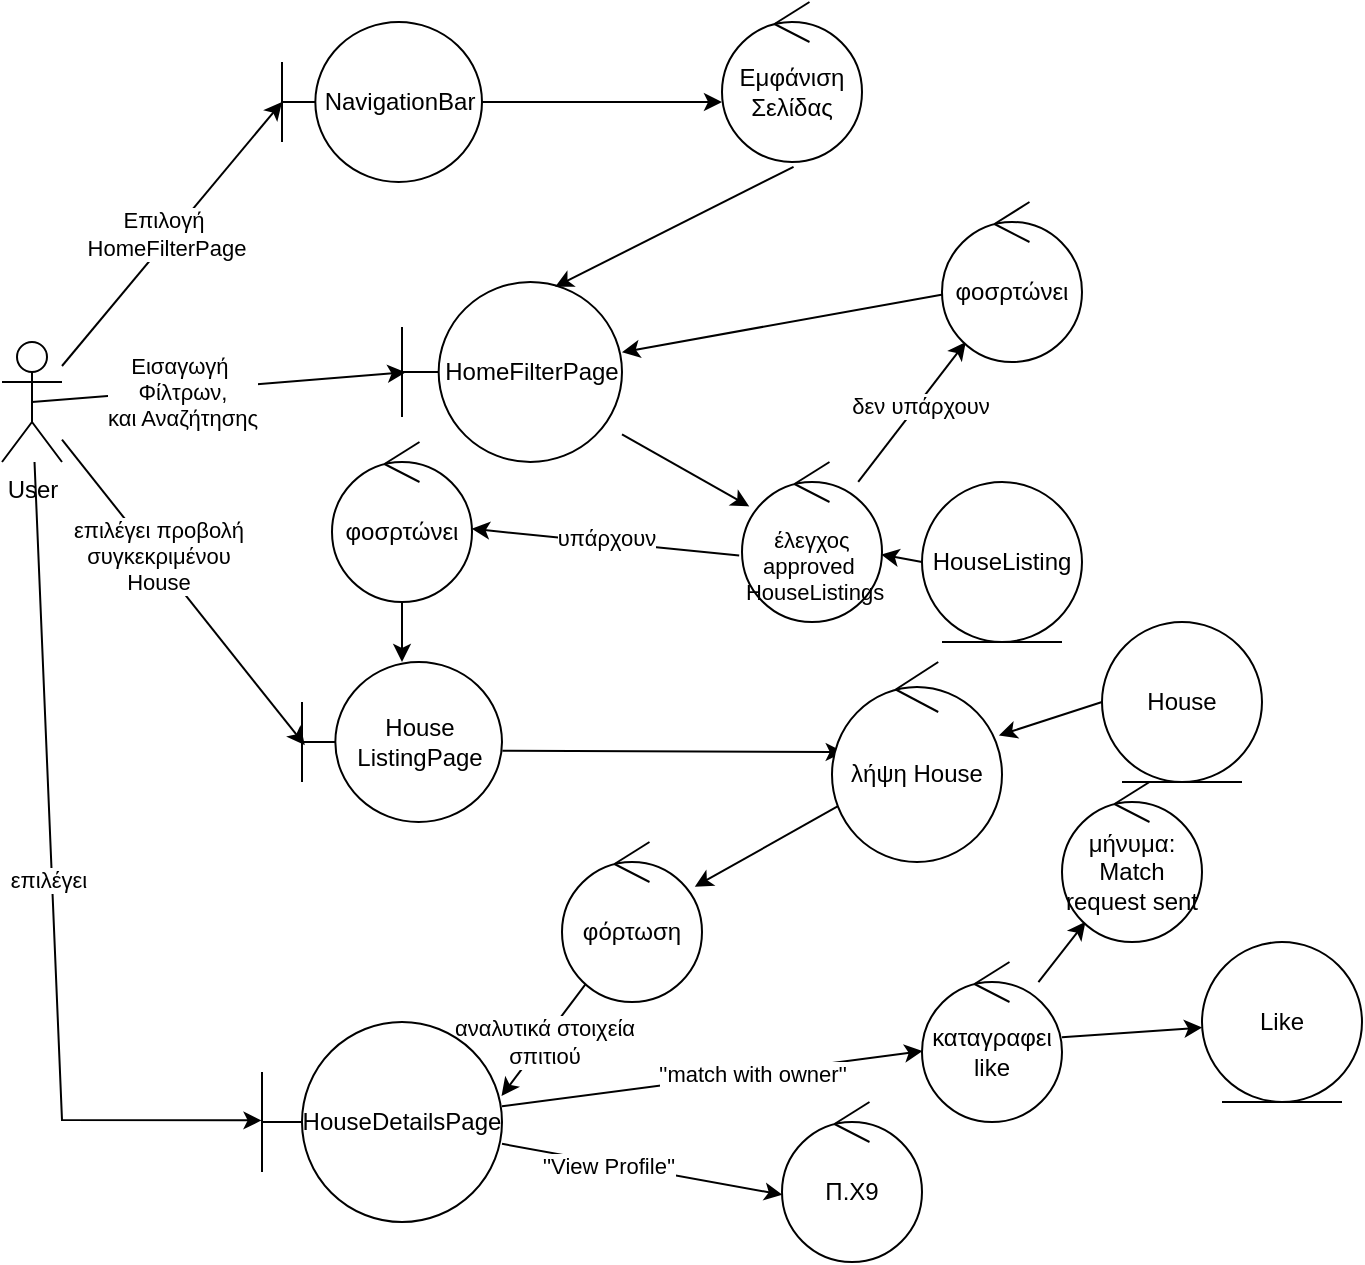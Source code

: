 <mxfile version="27.0.2">
  <diagram name="Page-1" id="KWWoUNK9eB_WrfMmx4_L">
    <mxGraphModel dx="574" dy="717" grid="1" gridSize="10" guides="1" tooltips="1" connect="1" arrows="1" fold="1" page="1" pageScale="1" pageWidth="850" pageHeight="1100" math="0" shadow="0">
      <root>
        <mxCell id="0" />
        <mxCell id="1" parent="0" />
        <mxCell id="3L3tTE2W2Cg_F21fLDMk-1" value="User&lt;div&gt;&lt;br&gt;&lt;/div&gt;" style="shape=umlActor;verticalLabelPosition=bottom;verticalAlign=top;html=1;outlineConnect=0;" parent="1" vertex="1">
          <mxGeometry x="10" y="180" width="30" height="60" as="geometry" />
        </mxCell>
        <mxCell id="NGPRnN3K31xEpY0pnwu--2" value="NavigationBar" style="shape=umlBoundary;whiteSpace=wrap;html=1;" parent="1" vertex="1">
          <mxGeometry x="150" y="20" width="100" height="80" as="geometry" />
        </mxCell>
        <mxCell id="NGPRnN3K31xEpY0pnwu--3" value="" style="endArrow=classic;html=1;rounded=0;entryX=0;entryY=0.5;entryDx=0;entryDy=0;entryPerimeter=0;" parent="1" source="3L3tTE2W2Cg_F21fLDMk-1" target="NGPRnN3K31xEpY0pnwu--2" edge="1">
          <mxGeometry width="50" height="50" relative="1" as="geometry">
            <mxPoint x="140" y="230" as="sourcePoint" />
            <mxPoint x="190" y="180" as="targetPoint" />
          </mxGeometry>
        </mxCell>
        <mxCell id="NGPRnN3K31xEpY0pnwu--4" value="Eπιλογή&amp;nbsp;&lt;div&gt;HomeFilterPage&lt;/div&gt;" style="edgeLabel;html=1;align=center;verticalAlign=middle;resizable=0;points=[];" parent="NGPRnN3K31xEpY0pnwu--3" vertex="1" connectable="0">
          <mxGeometry x="-0.021" y="2" relative="1" as="geometry">
            <mxPoint as="offset" />
          </mxGeometry>
        </mxCell>
        <mxCell id="NGPRnN3K31xEpY0pnwu--5" value="" style="endArrow=classic;html=1;rounded=0;exitX=1;exitY=0.5;exitDx=0;exitDy=0;exitPerimeter=0;entryX=0;entryY=0.625;entryDx=0;entryDy=0;entryPerimeter=0;" parent="1" source="NGPRnN3K31xEpY0pnwu--2" target="NGPRnN3K31xEpY0pnwu--6" edge="1">
          <mxGeometry width="50" height="50" relative="1" as="geometry">
            <mxPoint x="330" y="140" as="sourcePoint" />
            <mxPoint x="350" y="60" as="targetPoint" />
          </mxGeometry>
        </mxCell>
        <mxCell id="NGPRnN3K31xEpY0pnwu--6" value="Εμφάνιση Σελίδας" style="ellipse;shape=umlControl;whiteSpace=wrap;html=1;" parent="1" vertex="1">
          <mxGeometry x="370" y="10" width="70" height="80" as="geometry" />
        </mxCell>
        <mxCell id="NGPRnN3K31xEpY0pnwu--17" value="" style="rounded=0;orthogonalLoop=1;jettySize=auto;html=1;" parent="1" source="NGPRnN3K31xEpY0pnwu--7" target="NGPRnN3K31xEpY0pnwu--16" edge="1">
          <mxGeometry relative="1" as="geometry" />
        </mxCell>
        <mxCell id="NGPRnN3K31xEpY0pnwu--7" value="HomeFilterPage" style="shape=umlBoundary;whiteSpace=wrap;html=1;" parent="1" vertex="1">
          <mxGeometry x="210" y="150" width="110" height="90" as="geometry" />
        </mxCell>
        <mxCell id="NGPRnN3K31xEpY0pnwu--9" value="" style="endArrow=classic;html=1;rounded=0;exitX=0.511;exitY=1.03;exitDx=0;exitDy=0;exitPerimeter=0;entryX=0.696;entryY=0.027;entryDx=0;entryDy=0;entryPerimeter=0;" parent="1" source="NGPRnN3K31xEpY0pnwu--6" target="NGPRnN3K31xEpY0pnwu--7" edge="1">
          <mxGeometry width="50" height="50" relative="1" as="geometry">
            <mxPoint x="330" y="240" as="sourcePoint" />
            <mxPoint x="380" y="190" as="targetPoint" />
          </mxGeometry>
        </mxCell>
        <mxCell id="NGPRnN3K31xEpY0pnwu--11" value="" style="endArrow=classic;html=1;rounded=0;exitX=0.5;exitY=0.5;exitDx=0;exitDy=0;exitPerimeter=0;entryX=0.016;entryY=0.502;entryDx=0;entryDy=0;entryPerimeter=0;" parent="1" source="3L3tTE2W2Cg_F21fLDMk-1" target="NGPRnN3K31xEpY0pnwu--7" edge="1">
          <mxGeometry width="50" height="50" relative="1" as="geometry">
            <mxPoint x="80" y="240" as="sourcePoint" />
            <mxPoint x="130" y="190" as="targetPoint" />
          </mxGeometry>
        </mxCell>
        <mxCell id="NGPRnN3K31xEpY0pnwu--12" value="Eισαγωγή&amp;nbsp;&lt;div&gt;Φίλτρων,&lt;/div&gt;&lt;div&gt;και Αναζήτησης&lt;/div&gt;" style="edgeLabel;html=1;align=center;verticalAlign=middle;resizable=0;points=[];" parent="NGPRnN3K31xEpY0pnwu--11" vertex="1" connectable="0">
          <mxGeometry x="0.101" y="-3" relative="1" as="geometry">
            <mxPoint x="-28" as="offset" />
          </mxGeometry>
        </mxCell>
        <mxCell id="NGPRnN3K31xEpY0pnwu--14" value="House&lt;div&gt;ListingPage&lt;/div&gt;" style="shape=umlBoundary;whiteSpace=wrap;html=1;" parent="1" vertex="1">
          <mxGeometry x="160" y="340" width="100" height="80" as="geometry" />
        </mxCell>
        <mxCell id="NGPRnN3K31xEpY0pnwu--16" value="&lt;div&gt;&lt;span style=&quot;font-size: 11px; text-wrap-mode: nowrap; background-color: rgb(18, 18, 18);&quot;&gt;&lt;br&gt;&lt;/span&gt;&lt;/div&gt;&lt;div style=&quot;font-size: 11px; text-wrap-mode: nowrap;&quot;&gt;έλεγχος&lt;/div&gt;&lt;div style=&quot;font-size: 11px; text-wrap-mode: nowrap;&quot;&gt;approved&amp;nbsp;&lt;/div&gt;&lt;div style=&quot;font-size: 11px; text-wrap-mode: nowrap;&quot;&gt;&amp;nbsp;HouseListings&lt;/div&gt;" style="ellipse;shape=umlControl;whiteSpace=wrap;html=1;" parent="1" vertex="1">
          <mxGeometry x="380" y="240" width="70" height="80" as="geometry" />
        </mxCell>
        <mxCell id="NGPRnN3K31xEpY0pnwu--18" value="" style="endArrow=classic;html=1;rounded=0;exitX=-0.02;exitY=0.585;exitDx=0;exitDy=0;exitPerimeter=0;" parent="1" source="NGPRnN3K31xEpY0pnwu--16" target="i4KT99NQuUx8Q2nTdB4a-22" edge="1">
          <mxGeometry width="50" height="50" relative="1" as="geometry">
            <mxPoint x="220" y="410" as="sourcePoint" />
            <mxPoint x="270" y="360" as="targetPoint" />
          </mxGeometry>
        </mxCell>
        <mxCell id="i4KT99NQuUx8Q2nTdB4a-19" value="υπάρχουν" style="edgeLabel;html=1;align=center;verticalAlign=middle;resizable=0;points=[];" vertex="1" connectable="0" parent="NGPRnN3K31xEpY0pnwu--18">
          <mxGeometry x="0.008" y="-2" relative="1" as="geometry">
            <mxPoint as="offset" />
          </mxGeometry>
        </mxCell>
        <mxCell id="NGPRnN3K31xEpY0pnwu--19" value="" style="endArrow=classic;html=1;rounded=0;entryX=0.014;entryY=0.52;entryDx=0;entryDy=0;entryPerimeter=0;" parent="1" source="3L3tTE2W2Cg_F21fLDMk-1" target="NGPRnN3K31xEpY0pnwu--14" edge="1">
          <mxGeometry width="50" height="50" relative="1" as="geometry">
            <mxPoint x="110" y="300" as="sourcePoint" />
            <mxPoint x="160" y="250" as="targetPoint" />
          </mxGeometry>
        </mxCell>
        <mxCell id="NGPRnN3K31xEpY0pnwu--25" value="&lt;div&gt;επιλέγει προβολή&lt;/div&gt;&lt;div&gt;συγκεκριμένου&lt;/div&gt;&lt;div&gt;House&lt;/div&gt;" style="edgeLabel;html=1;align=center;verticalAlign=middle;resizable=0;points=[];" parent="NGPRnN3K31xEpY0pnwu--19" vertex="1" connectable="0">
          <mxGeometry x="-0.231" y="1" relative="1" as="geometry">
            <mxPoint as="offset" />
          </mxGeometry>
        </mxCell>
        <mxCell id="NGPRnN3K31xEpY0pnwu--21" value="" style="endArrow=classic;html=1;rounded=0;exitX=1.002;exitY=0.555;exitDx=0;exitDy=0;exitPerimeter=0;entryX=0.069;entryY=0.45;entryDx=0;entryDy=0;entryPerimeter=0;" parent="1" source="NGPRnN3K31xEpY0pnwu--14" target="NGPRnN3K31xEpY0pnwu--22" edge="1">
          <mxGeometry width="50" height="50" relative="1" as="geometry">
            <mxPoint x="350" y="470" as="sourcePoint" />
            <mxPoint x="330" y="404" as="targetPoint" />
          </mxGeometry>
        </mxCell>
        <mxCell id="i4KT99NQuUx8Q2nTdB4a-16" style="edgeStyle=none;rounded=0;orthogonalLoop=1;jettySize=auto;html=1;" edge="1" parent="1" source="NGPRnN3K31xEpY0pnwu--16" target="i4KT99NQuUx8Q2nTdB4a-15">
          <mxGeometry relative="1" as="geometry" />
        </mxCell>
        <mxCell id="i4KT99NQuUx8Q2nTdB4a-17" value="δεν υπάρχουν" style="edgeLabel;html=1;align=center;verticalAlign=middle;resizable=0;points=[];" vertex="1" connectable="0" parent="i4KT99NQuUx8Q2nTdB4a-16">
          <mxGeometry x="0.096" y="-1" relative="1" as="geometry">
            <mxPoint as="offset" />
          </mxGeometry>
        </mxCell>
        <mxCell id="i4KT99NQuUx8Q2nTdB4a-21" style="edgeStyle=none;rounded=0;orthogonalLoop=1;jettySize=auto;html=1;" edge="1" parent="1" source="NGPRnN3K31xEpY0pnwu--22" target="i4KT99NQuUx8Q2nTdB4a-11">
          <mxGeometry relative="1" as="geometry" />
        </mxCell>
        <mxCell id="NGPRnN3K31xEpY0pnwu--22" value="λήψη House" style="ellipse;shape=umlControl;whiteSpace=wrap;html=1;" parent="1" vertex="1">
          <mxGeometry x="425" y="340" width="85" height="100" as="geometry" />
        </mxCell>
        <mxCell id="NGPRnN3K31xEpY0pnwu--23" value="" style="endArrow=classic;html=1;rounded=0;entryX=0.998;entryY=0.37;entryDx=0;entryDy=0;entryPerimeter=0;" parent="1" source="i4KT99NQuUx8Q2nTdB4a-11" target="NGPRnN3K31xEpY0pnwu--28" edge="1">
          <mxGeometry width="50" height="50" relative="1" as="geometry">
            <mxPoint x="270" y="580" as="sourcePoint" />
            <mxPoint x="260" y="570" as="targetPoint" />
          </mxGeometry>
        </mxCell>
        <mxCell id="i4KT99NQuUx8Q2nTdB4a-2" value="αναλυτικά στοιχεία&lt;div&gt;σπιτιού&lt;/div&gt;" style="edgeLabel;html=1;align=center;verticalAlign=middle;resizable=0;points=[];" vertex="1" connectable="0" parent="NGPRnN3K31xEpY0pnwu--23">
          <mxGeometry x="0.027" y="1" relative="1" as="geometry">
            <mxPoint as="offset" />
          </mxGeometry>
        </mxCell>
        <mxCell id="NGPRnN3K31xEpY0pnwu--26" value="HouseListing" style="ellipse;shape=umlEntity;whiteSpace=wrap;html=1;" parent="1" vertex="1">
          <mxGeometry x="470" y="250" width="80" height="80" as="geometry" />
        </mxCell>
        <mxCell id="NGPRnN3K31xEpY0pnwu--27" value="" style="endArrow=classic;html=1;rounded=0;exitX=0;exitY=0.5;exitDx=0;exitDy=0;" parent="1" source="NGPRnN3K31xEpY0pnwu--26" target="NGPRnN3K31xEpY0pnwu--16" edge="1">
          <mxGeometry width="50" height="50" relative="1" as="geometry">
            <mxPoint x="440" y="560" as="sourcePoint" />
            <mxPoint x="490" y="510" as="targetPoint" />
          </mxGeometry>
        </mxCell>
        <mxCell id="i4KT99NQuUx8Q2nTdB4a-5" style="rounded=0;orthogonalLoop=1;jettySize=auto;html=1;" edge="1" parent="1" source="NGPRnN3K31xEpY0pnwu--28" target="i4KT99NQuUx8Q2nTdB4a-4">
          <mxGeometry relative="1" as="geometry" />
        </mxCell>
        <mxCell id="i4KT99NQuUx8Q2nTdB4a-6" value="&#39;&#39;match with owner&#39;&#39;" style="edgeLabel;html=1;align=center;verticalAlign=middle;resizable=0;points=[];" vertex="1" connectable="0" parent="i4KT99NQuUx8Q2nTdB4a-5">
          <mxGeometry x="0.184" relative="1" as="geometry">
            <mxPoint as="offset" />
          </mxGeometry>
        </mxCell>
        <mxCell id="NGPRnN3K31xEpY0pnwu--28" value="HouseDetailsPage" style="shape=umlBoundary;whiteSpace=wrap;html=1;" parent="1" vertex="1">
          <mxGeometry x="140" y="520" width="120" height="100" as="geometry" />
        </mxCell>
        <mxCell id="NGPRnN3K31xEpY0pnwu--29" value="" style="endArrow=classic;html=1;rounded=0;entryX=-0.002;entryY=0.492;entryDx=0;entryDy=0;entryPerimeter=0;" parent="1" source="3L3tTE2W2Cg_F21fLDMk-1" target="NGPRnN3K31xEpY0pnwu--28" edge="1">
          <mxGeometry width="50" height="50" relative="1" as="geometry">
            <mxPoint x="40" y="280" as="sourcePoint" />
            <mxPoint x="150" y="480" as="targetPoint" />
            <Array as="points">
              <mxPoint x="40" y="569" />
            </Array>
          </mxGeometry>
        </mxCell>
        <mxCell id="i4KT99NQuUx8Q2nTdB4a-3" value="επιλέγει" style="edgeLabel;html=1;align=center;verticalAlign=middle;resizable=0;points=[];" vertex="1" connectable="0" parent="NGPRnN3K31xEpY0pnwu--29">
          <mxGeometry x="-0.025" y="-2" relative="1" as="geometry">
            <mxPoint as="offset" />
          </mxGeometry>
        </mxCell>
        <mxCell id="NGPRnN3K31xEpY0pnwu--32" value="Π.Χ9" style="ellipse;shape=umlControl;whiteSpace=wrap;html=1;" parent="1" vertex="1">
          <mxGeometry x="400" y="560" width="70" height="80" as="geometry" />
        </mxCell>
        <mxCell id="NGPRnN3K31xEpY0pnwu--33" value="" style="endArrow=classic;html=1;rounded=0;entryX=0.003;entryY=0.58;entryDx=0;entryDy=0;entryPerimeter=0;" parent="1" source="NGPRnN3K31xEpY0pnwu--28" target="NGPRnN3K31xEpY0pnwu--32" edge="1">
          <mxGeometry width="50" height="50" relative="1" as="geometry">
            <mxPoint x="390" y="610" as="sourcePoint" />
            <mxPoint x="440" y="560" as="targetPoint" />
          </mxGeometry>
        </mxCell>
        <mxCell id="i4KT99NQuUx8Q2nTdB4a-10" value="&#39;&#39;View Profile&#39;&#39;" style="edgeLabel;html=1;align=center;verticalAlign=middle;resizable=0;points=[];" vertex="1" connectable="0" parent="NGPRnN3K31xEpY0pnwu--33">
          <mxGeometry x="-0.241" y="-1" relative="1" as="geometry">
            <mxPoint as="offset" />
          </mxGeometry>
        </mxCell>
        <mxCell id="NGPRnN3K31xEpY0pnwu--34" value="House" style="ellipse;shape=umlEntity;whiteSpace=wrap;html=1;" parent="1" vertex="1">
          <mxGeometry x="560" y="320" width="80" height="80" as="geometry" />
        </mxCell>
        <mxCell id="NGPRnN3K31xEpY0pnwu--35" value="" style="endArrow=classic;html=1;rounded=0;exitX=0;exitY=0.5;exitDx=0;exitDy=0;" parent="1" source="NGPRnN3K31xEpY0pnwu--34" target="NGPRnN3K31xEpY0pnwu--22" edge="1">
          <mxGeometry width="50" height="50" relative="1" as="geometry">
            <mxPoint x="440" y="340" as="sourcePoint" />
            <mxPoint x="490" y="290" as="targetPoint" />
          </mxGeometry>
        </mxCell>
        <mxCell id="NGPRnN3K31xEpY0pnwu--55" value="Like" style="ellipse;shape=umlEntity;whiteSpace=wrap;html=1;" parent="1" vertex="1">
          <mxGeometry x="610" y="480" width="80" height="80" as="geometry" />
        </mxCell>
        <mxCell id="i4KT99NQuUx8Q2nTdB4a-7" style="edgeStyle=none;rounded=0;orthogonalLoop=1;jettySize=auto;html=1;" edge="1" parent="1" source="i4KT99NQuUx8Q2nTdB4a-4" target="NGPRnN3K31xEpY0pnwu--55">
          <mxGeometry relative="1" as="geometry" />
        </mxCell>
        <mxCell id="i4KT99NQuUx8Q2nTdB4a-25" style="edgeStyle=none;rounded=0;orthogonalLoop=1;jettySize=auto;html=1;" edge="1" parent="1" source="i4KT99NQuUx8Q2nTdB4a-4" target="i4KT99NQuUx8Q2nTdB4a-24">
          <mxGeometry relative="1" as="geometry" />
        </mxCell>
        <mxCell id="i4KT99NQuUx8Q2nTdB4a-4" value="καταγραφει like" style="ellipse;shape=umlControl;whiteSpace=wrap;html=1;" vertex="1" parent="1">
          <mxGeometry x="470" y="490" width="70" height="80" as="geometry" />
        </mxCell>
        <mxCell id="i4KT99NQuUx8Q2nTdB4a-11" value="φόρτωση" style="ellipse;shape=umlControl;whiteSpace=wrap;html=1;" vertex="1" parent="1">
          <mxGeometry x="290" y="430" width="70" height="80" as="geometry" />
        </mxCell>
        <mxCell id="i4KT99NQuUx8Q2nTdB4a-18" style="edgeStyle=none;rounded=0;orthogonalLoop=1;jettySize=auto;html=1;" edge="1" parent="1" source="i4KT99NQuUx8Q2nTdB4a-15" target="NGPRnN3K31xEpY0pnwu--7">
          <mxGeometry relative="1" as="geometry">
            <mxPoint x="200" y="400" as="sourcePoint" />
          </mxGeometry>
        </mxCell>
        <mxCell id="i4KT99NQuUx8Q2nTdB4a-15" value="φοσρτώνει" style="ellipse;shape=umlControl;whiteSpace=wrap;html=1;" vertex="1" parent="1">
          <mxGeometry x="480" y="110" width="70" height="80" as="geometry" />
        </mxCell>
        <mxCell id="i4KT99NQuUx8Q2nTdB4a-23" value="" style="edgeStyle=none;rounded=0;orthogonalLoop=1;jettySize=auto;html=1;" edge="1" parent="1" source="i4KT99NQuUx8Q2nTdB4a-22" target="NGPRnN3K31xEpY0pnwu--14">
          <mxGeometry relative="1" as="geometry" />
        </mxCell>
        <mxCell id="i4KT99NQuUx8Q2nTdB4a-22" value="φοσρτώνει" style="ellipse;shape=umlControl;whiteSpace=wrap;html=1;" vertex="1" parent="1">
          <mxGeometry x="175" y="230" width="70" height="80" as="geometry" />
        </mxCell>
        <mxCell id="i4KT99NQuUx8Q2nTdB4a-24" value="μήνυμα:&lt;div&gt;Match request sent&lt;/div&gt;" style="ellipse;shape=umlControl;whiteSpace=wrap;html=1;" vertex="1" parent="1">
          <mxGeometry x="540" y="400" width="70" height="80" as="geometry" />
        </mxCell>
      </root>
    </mxGraphModel>
  </diagram>
</mxfile>
